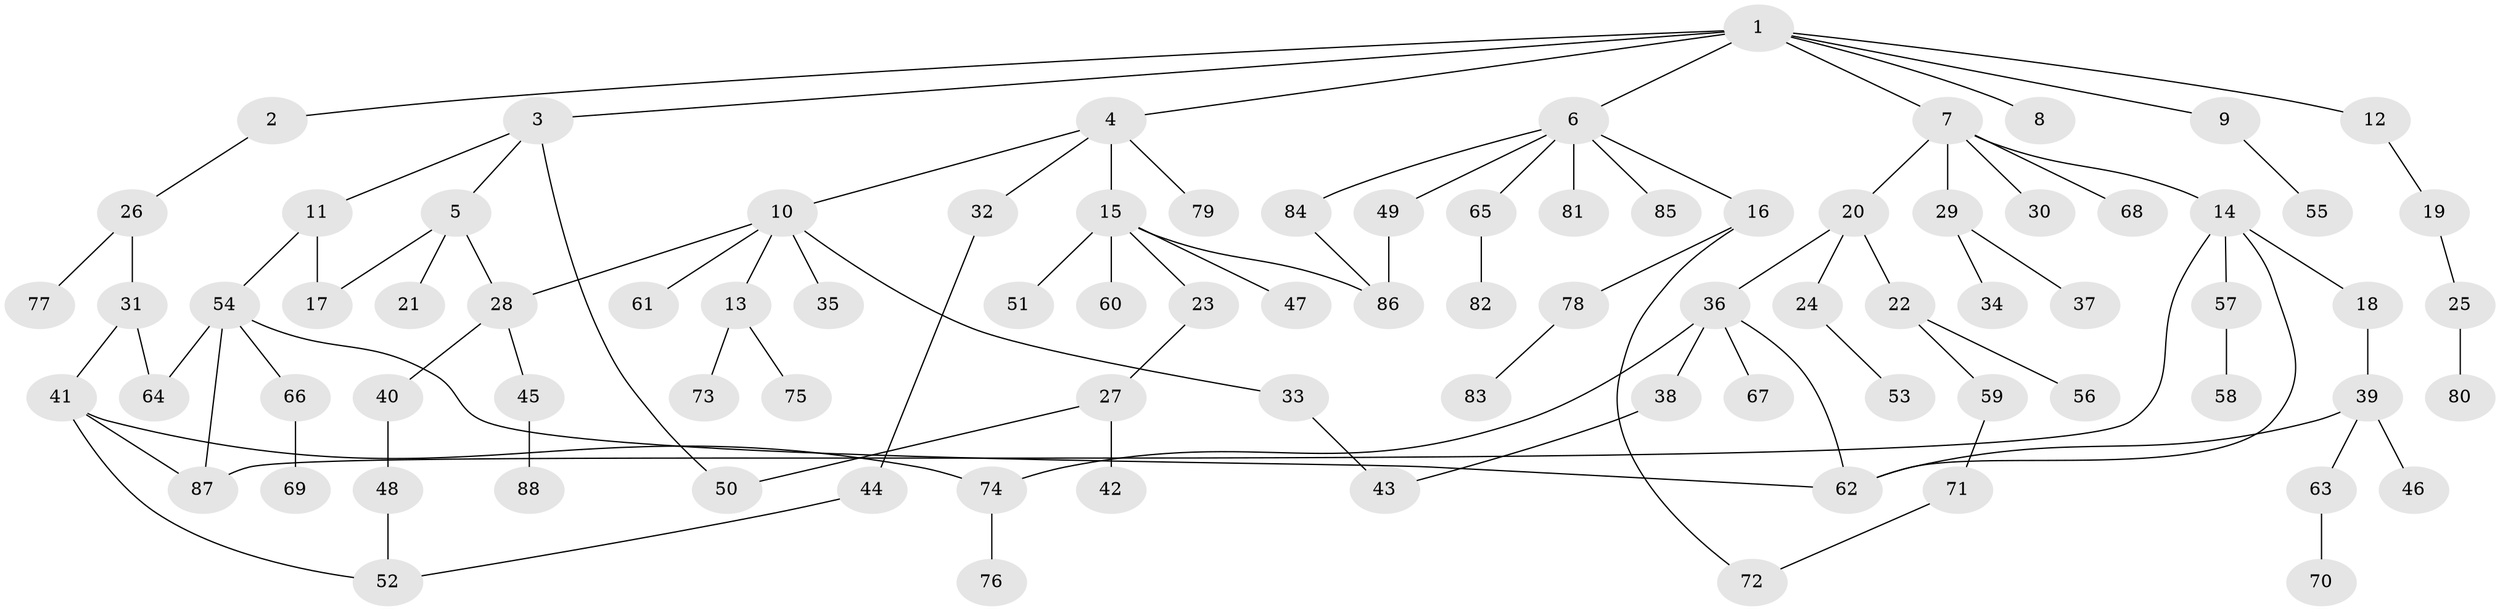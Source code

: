 // coarse degree distribution, {4: 0.06818181818181818, 3: 0.022727272727272728, 1: 0.6136363636363636, 2: 0.18181818181818182, 8: 0.022727272727272728, 10: 0.045454545454545456, 9: 0.022727272727272728, 5: 0.022727272727272728}
// Generated by graph-tools (version 1.1) at 2025/45/03/04/25 21:45:56]
// undirected, 88 vertices, 103 edges
graph export_dot {
graph [start="1"]
  node [color=gray90,style=filled];
  1;
  2;
  3;
  4;
  5;
  6;
  7;
  8;
  9;
  10;
  11;
  12;
  13;
  14;
  15;
  16;
  17;
  18;
  19;
  20;
  21;
  22;
  23;
  24;
  25;
  26;
  27;
  28;
  29;
  30;
  31;
  32;
  33;
  34;
  35;
  36;
  37;
  38;
  39;
  40;
  41;
  42;
  43;
  44;
  45;
  46;
  47;
  48;
  49;
  50;
  51;
  52;
  53;
  54;
  55;
  56;
  57;
  58;
  59;
  60;
  61;
  62;
  63;
  64;
  65;
  66;
  67;
  68;
  69;
  70;
  71;
  72;
  73;
  74;
  75;
  76;
  77;
  78;
  79;
  80;
  81;
  82;
  83;
  84;
  85;
  86;
  87;
  88;
  1 -- 2;
  1 -- 3;
  1 -- 4;
  1 -- 6;
  1 -- 7;
  1 -- 8;
  1 -- 9;
  1 -- 12;
  2 -- 26;
  3 -- 5;
  3 -- 11;
  3 -- 50;
  4 -- 10;
  4 -- 15;
  4 -- 32;
  4 -- 79;
  5 -- 17;
  5 -- 21;
  5 -- 28;
  6 -- 16;
  6 -- 49;
  6 -- 65;
  6 -- 81;
  6 -- 84;
  6 -- 85;
  7 -- 14;
  7 -- 20;
  7 -- 29;
  7 -- 30;
  7 -- 68;
  9 -- 55;
  10 -- 13;
  10 -- 28;
  10 -- 33;
  10 -- 35;
  10 -- 61;
  11 -- 54;
  11 -- 17;
  12 -- 19;
  13 -- 73;
  13 -- 75;
  14 -- 18;
  14 -- 57;
  14 -- 87;
  14 -- 62;
  15 -- 23;
  15 -- 47;
  15 -- 51;
  15 -- 60;
  15 -- 86;
  16 -- 72;
  16 -- 78;
  18 -- 39;
  19 -- 25;
  20 -- 22;
  20 -- 24;
  20 -- 36;
  22 -- 56;
  22 -- 59;
  23 -- 27;
  24 -- 53;
  25 -- 80;
  26 -- 31;
  26 -- 77;
  27 -- 42;
  27 -- 50;
  28 -- 40;
  28 -- 45;
  29 -- 34;
  29 -- 37;
  31 -- 41;
  31 -- 64;
  32 -- 44;
  33 -- 43;
  36 -- 38;
  36 -- 67;
  36 -- 74;
  36 -- 62;
  38 -- 43;
  39 -- 46;
  39 -- 63;
  39 -- 62;
  40 -- 48;
  41 -- 74;
  41 -- 52;
  41 -- 87;
  44 -- 52;
  45 -- 88;
  48 -- 52;
  49 -- 86;
  54 -- 62;
  54 -- 64;
  54 -- 66;
  54 -- 87;
  57 -- 58;
  59 -- 71;
  63 -- 70;
  65 -- 82;
  66 -- 69;
  71 -- 72;
  74 -- 76;
  78 -- 83;
  84 -- 86;
}
